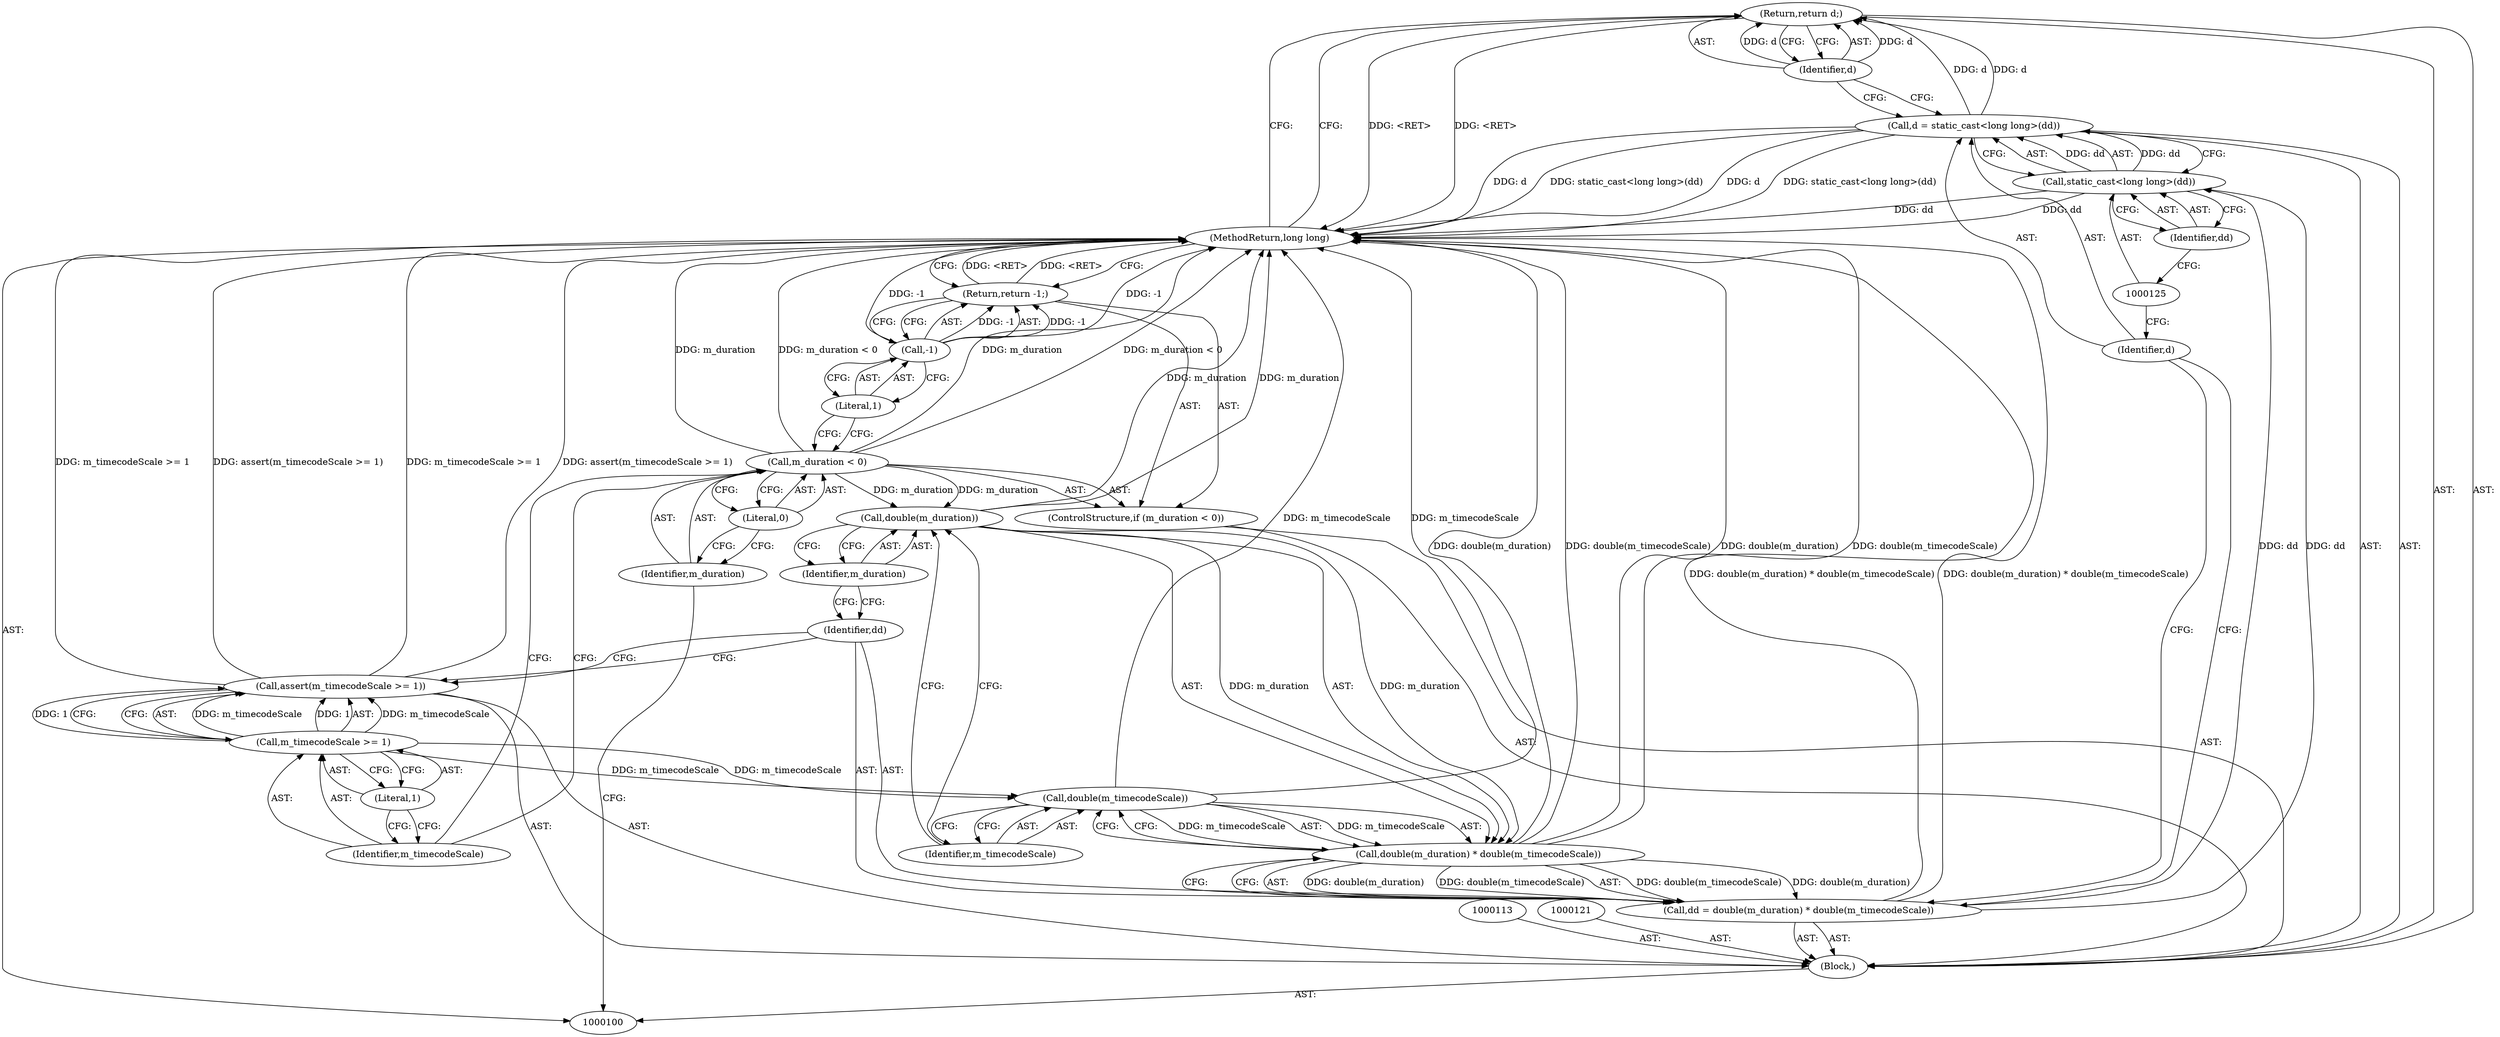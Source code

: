 digraph "0_Android_04839626ed859623901ebd3a5fd483982186b59d_0" {
"1000127" [label="(Return,return d;)"];
"1000128" [label="(Identifier,d)"];
"1000129" [label="(MethodReturn,long long)"];
"1000101" [label="(Block,)"];
"1000105" [label="(Literal,0)"];
"1000102" [label="(ControlStructure,if (m_duration < 0))"];
"1000103" [label="(Call,m_duration < 0)"];
"1000104" [label="(Identifier,m_duration)"];
"1000107" [label="(Call,-1)"];
"1000108" [label="(Literal,1)"];
"1000106" [label="(Return,return -1;)"];
"1000109" [label="(Call,assert(m_timecodeScale >= 1))"];
"1000112" [label="(Literal,1)"];
"1000110" [label="(Call,m_timecodeScale >= 1)"];
"1000111" [label="(Identifier,m_timecodeScale)"];
"1000114" [label="(Call,dd = double(m_duration) * double(m_timecodeScale))"];
"1000115" [label="(Identifier,dd)"];
"1000116" [label="(Call,double(m_duration) * double(m_timecodeScale))"];
"1000117" [label="(Call,double(m_duration))"];
"1000118" [label="(Identifier,m_duration)"];
"1000119" [label="(Call,double(m_timecodeScale))"];
"1000120" [label="(Identifier,m_timecodeScale)"];
"1000122" [label="(Call,d = static_cast<long long>(dd))"];
"1000123" [label="(Identifier,d)"];
"1000124" [label="(Call,static_cast<long long>(dd))"];
"1000126" [label="(Identifier,dd)"];
"1000127" -> "1000101"  [label="AST: "];
"1000127" -> "1000128"  [label="CFG: "];
"1000128" -> "1000127"  [label="AST: "];
"1000129" -> "1000127"  [label="CFG: "];
"1000127" -> "1000129"  [label="DDG: <RET>"];
"1000128" -> "1000127"  [label="DDG: d"];
"1000122" -> "1000127"  [label="DDG: d"];
"1000128" -> "1000127"  [label="AST: "];
"1000128" -> "1000122"  [label="CFG: "];
"1000127" -> "1000128"  [label="CFG: "];
"1000128" -> "1000127"  [label="DDG: d"];
"1000129" -> "1000100"  [label="AST: "];
"1000129" -> "1000106"  [label="CFG: "];
"1000129" -> "1000127"  [label="CFG: "];
"1000106" -> "1000129"  [label="DDG: <RET>"];
"1000127" -> "1000129"  [label="DDG: <RET>"];
"1000116" -> "1000129"  [label="DDG: double(m_duration)"];
"1000116" -> "1000129"  [label="DDG: double(m_timecodeScale)"];
"1000124" -> "1000129"  [label="DDG: dd"];
"1000107" -> "1000129"  [label="DDG: -1"];
"1000103" -> "1000129"  [label="DDG: m_duration"];
"1000103" -> "1000129"  [label="DDG: m_duration < 0"];
"1000122" -> "1000129"  [label="DDG: d"];
"1000122" -> "1000129"  [label="DDG: static_cast<long long>(dd)"];
"1000117" -> "1000129"  [label="DDG: m_duration"];
"1000114" -> "1000129"  [label="DDG: double(m_duration) * double(m_timecodeScale)"];
"1000109" -> "1000129"  [label="DDG: assert(m_timecodeScale >= 1)"];
"1000109" -> "1000129"  [label="DDG: m_timecodeScale >= 1"];
"1000119" -> "1000129"  [label="DDG: m_timecodeScale"];
"1000101" -> "1000100"  [label="AST: "];
"1000102" -> "1000101"  [label="AST: "];
"1000109" -> "1000101"  [label="AST: "];
"1000113" -> "1000101"  [label="AST: "];
"1000114" -> "1000101"  [label="AST: "];
"1000121" -> "1000101"  [label="AST: "];
"1000122" -> "1000101"  [label="AST: "];
"1000127" -> "1000101"  [label="AST: "];
"1000105" -> "1000103"  [label="AST: "];
"1000105" -> "1000104"  [label="CFG: "];
"1000103" -> "1000105"  [label="CFG: "];
"1000102" -> "1000101"  [label="AST: "];
"1000103" -> "1000102"  [label="AST: "];
"1000106" -> "1000102"  [label="AST: "];
"1000103" -> "1000102"  [label="AST: "];
"1000103" -> "1000105"  [label="CFG: "];
"1000104" -> "1000103"  [label="AST: "];
"1000105" -> "1000103"  [label="AST: "];
"1000108" -> "1000103"  [label="CFG: "];
"1000111" -> "1000103"  [label="CFG: "];
"1000103" -> "1000129"  [label="DDG: m_duration"];
"1000103" -> "1000129"  [label="DDG: m_duration < 0"];
"1000103" -> "1000117"  [label="DDG: m_duration"];
"1000104" -> "1000103"  [label="AST: "];
"1000104" -> "1000100"  [label="CFG: "];
"1000105" -> "1000104"  [label="CFG: "];
"1000107" -> "1000106"  [label="AST: "];
"1000107" -> "1000108"  [label="CFG: "];
"1000108" -> "1000107"  [label="AST: "];
"1000106" -> "1000107"  [label="CFG: "];
"1000107" -> "1000129"  [label="DDG: -1"];
"1000107" -> "1000106"  [label="DDG: -1"];
"1000108" -> "1000107"  [label="AST: "];
"1000108" -> "1000103"  [label="CFG: "];
"1000107" -> "1000108"  [label="CFG: "];
"1000106" -> "1000102"  [label="AST: "];
"1000106" -> "1000107"  [label="CFG: "];
"1000107" -> "1000106"  [label="AST: "];
"1000129" -> "1000106"  [label="CFG: "];
"1000106" -> "1000129"  [label="DDG: <RET>"];
"1000107" -> "1000106"  [label="DDG: -1"];
"1000109" -> "1000101"  [label="AST: "];
"1000109" -> "1000110"  [label="CFG: "];
"1000110" -> "1000109"  [label="AST: "];
"1000115" -> "1000109"  [label="CFG: "];
"1000109" -> "1000129"  [label="DDG: assert(m_timecodeScale >= 1)"];
"1000109" -> "1000129"  [label="DDG: m_timecodeScale >= 1"];
"1000110" -> "1000109"  [label="DDG: m_timecodeScale"];
"1000110" -> "1000109"  [label="DDG: 1"];
"1000112" -> "1000110"  [label="AST: "];
"1000112" -> "1000111"  [label="CFG: "];
"1000110" -> "1000112"  [label="CFG: "];
"1000110" -> "1000109"  [label="AST: "];
"1000110" -> "1000112"  [label="CFG: "];
"1000111" -> "1000110"  [label="AST: "];
"1000112" -> "1000110"  [label="AST: "];
"1000109" -> "1000110"  [label="CFG: "];
"1000110" -> "1000109"  [label="DDG: m_timecodeScale"];
"1000110" -> "1000109"  [label="DDG: 1"];
"1000110" -> "1000119"  [label="DDG: m_timecodeScale"];
"1000111" -> "1000110"  [label="AST: "];
"1000111" -> "1000103"  [label="CFG: "];
"1000112" -> "1000111"  [label="CFG: "];
"1000114" -> "1000101"  [label="AST: "];
"1000114" -> "1000116"  [label="CFG: "];
"1000115" -> "1000114"  [label="AST: "];
"1000116" -> "1000114"  [label="AST: "];
"1000123" -> "1000114"  [label="CFG: "];
"1000114" -> "1000129"  [label="DDG: double(m_duration) * double(m_timecodeScale)"];
"1000116" -> "1000114"  [label="DDG: double(m_duration)"];
"1000116" -> "1000114"  [label="DDG: double(m_timecodeScale)"];
"1000114" -> "1000124"  [label="DDG: dd"];
"1000115" -> "1000114"  [label="AST: "];
"1000115" -> "1000109"  [label="CFG: "];
"1000118" -> "1000115"  [label="CFG: "];
"1000116" -> "1000114"  [label="AST: "];
"1000116" -> "1000119"  [label="CFG: "];
"1000117" -> "1000116"  [label="AST: "];
"1000119" -> "1000116"  [label="AST: "];
"1000114" -> "1000116"  [label="CFG: "];
"1000116" -> "1000129"  [label="DDG: double(m_duration)"];
"1000116" -> "1000129"  [label="DDG: double(m_timecodeScale)"];
"1000116" -> "1000114"  [label="DDG: double(m_duration)"];
"1000116" -> "1000114"  [label="DDG: double(m_timecodeScale)"];
"1000117" -> "1000116"  [label="DDG: m_duration"];
"1000119" -> "1000116"  [label="DDG: m_timecodeScale"];
"1000117" -> "1000116"  [label="AST: "];
"1000117" -> "1000118"  [label="CFG: "];
"1000118" -> "1000117"  [label="AST: "];
"1000120" -> "1000117"  [label="CFG: "];
"1000117" -> "1000129"  [label="DDG: m_duration"];
"1000117" -> "1000116"  [label="DDG: m_duration"];
"1000103" -> "1000117"  [label="DDG: m_duration"];
"1000118" -> "1000117"  [label="AST: "];
"1000118" -> "1000115"  [label="CFG: "];
"1000117" -> "1000118"  [label="CFG: "];
"1000119" -> "1000116"  [label="AST: "];
"1000119" -> "1000120"  [label="CFG: "];
"1000120" -> "1000119"  [label="AST: "];
"1000116" -> "1000119"  [label="CFG: "];
"1000119" -> "1000129"  [label="DDG: m_timecodeScale"];
"1000119" -> "1000116"  [label="DDG: m_timecodeScale"];
"1000110" -> "1000119"  [label="DDG: m_timecodeScale"];
"1000120" -> "1000119"  [label="AST: "];
"1000120" -> "1000117"  [label="CFG: "];
"1000119" -> "1000120"  [label="CFG: "];
"1000122" -> "1000101"  [label="AST: "];
"1000122" -> "1000124"  [label="CFG: "];
"1000123" -> "1000122"  [label="AST: "];
"1000124" -> "1000122"  [label="AST: "];
"1000128" -> "1000122"  [label="CFG: "];
"1000122" -> "1000129"  [label="DDG: d"];
"1000122" -> "1000129"  [label="DDG: static_cast<long long>(dd)"];
"1000124" -> "1000122"  [label="DDG: dd"];
"1000122" -> "1000127"  [label="DDG: d"];
"1000123" -> "1000122"  [label="AST: "];
"1000123" -> "1000114"  [label="CFG: "];
"1000125" -> "1000123"  [label="CFG: "];
"1000124" -> "1000122"  [label="AST: "];
"1000124" -> "1000126"  [label="CFG: "];
"1000125" -> "1000124"  [label="AST: "];
"1000126" -> "1000124"  [label="AST: "];
"1000122" -> "1000124"  [label="CFG: "];
"1000124" -> "1000129"  [label="DDG: dd"];
"1000124" -> "1000122"  [label="DDG: dd"];
"1000114" -> "1000124"  [label="DDG: dd"];
"1000126" -> "1000124"  [label="AST: "];
"1000126" -> "1000125"  [label="CFG: "];
"1000124" -> "1000126"  [label="CFG: "];
}
